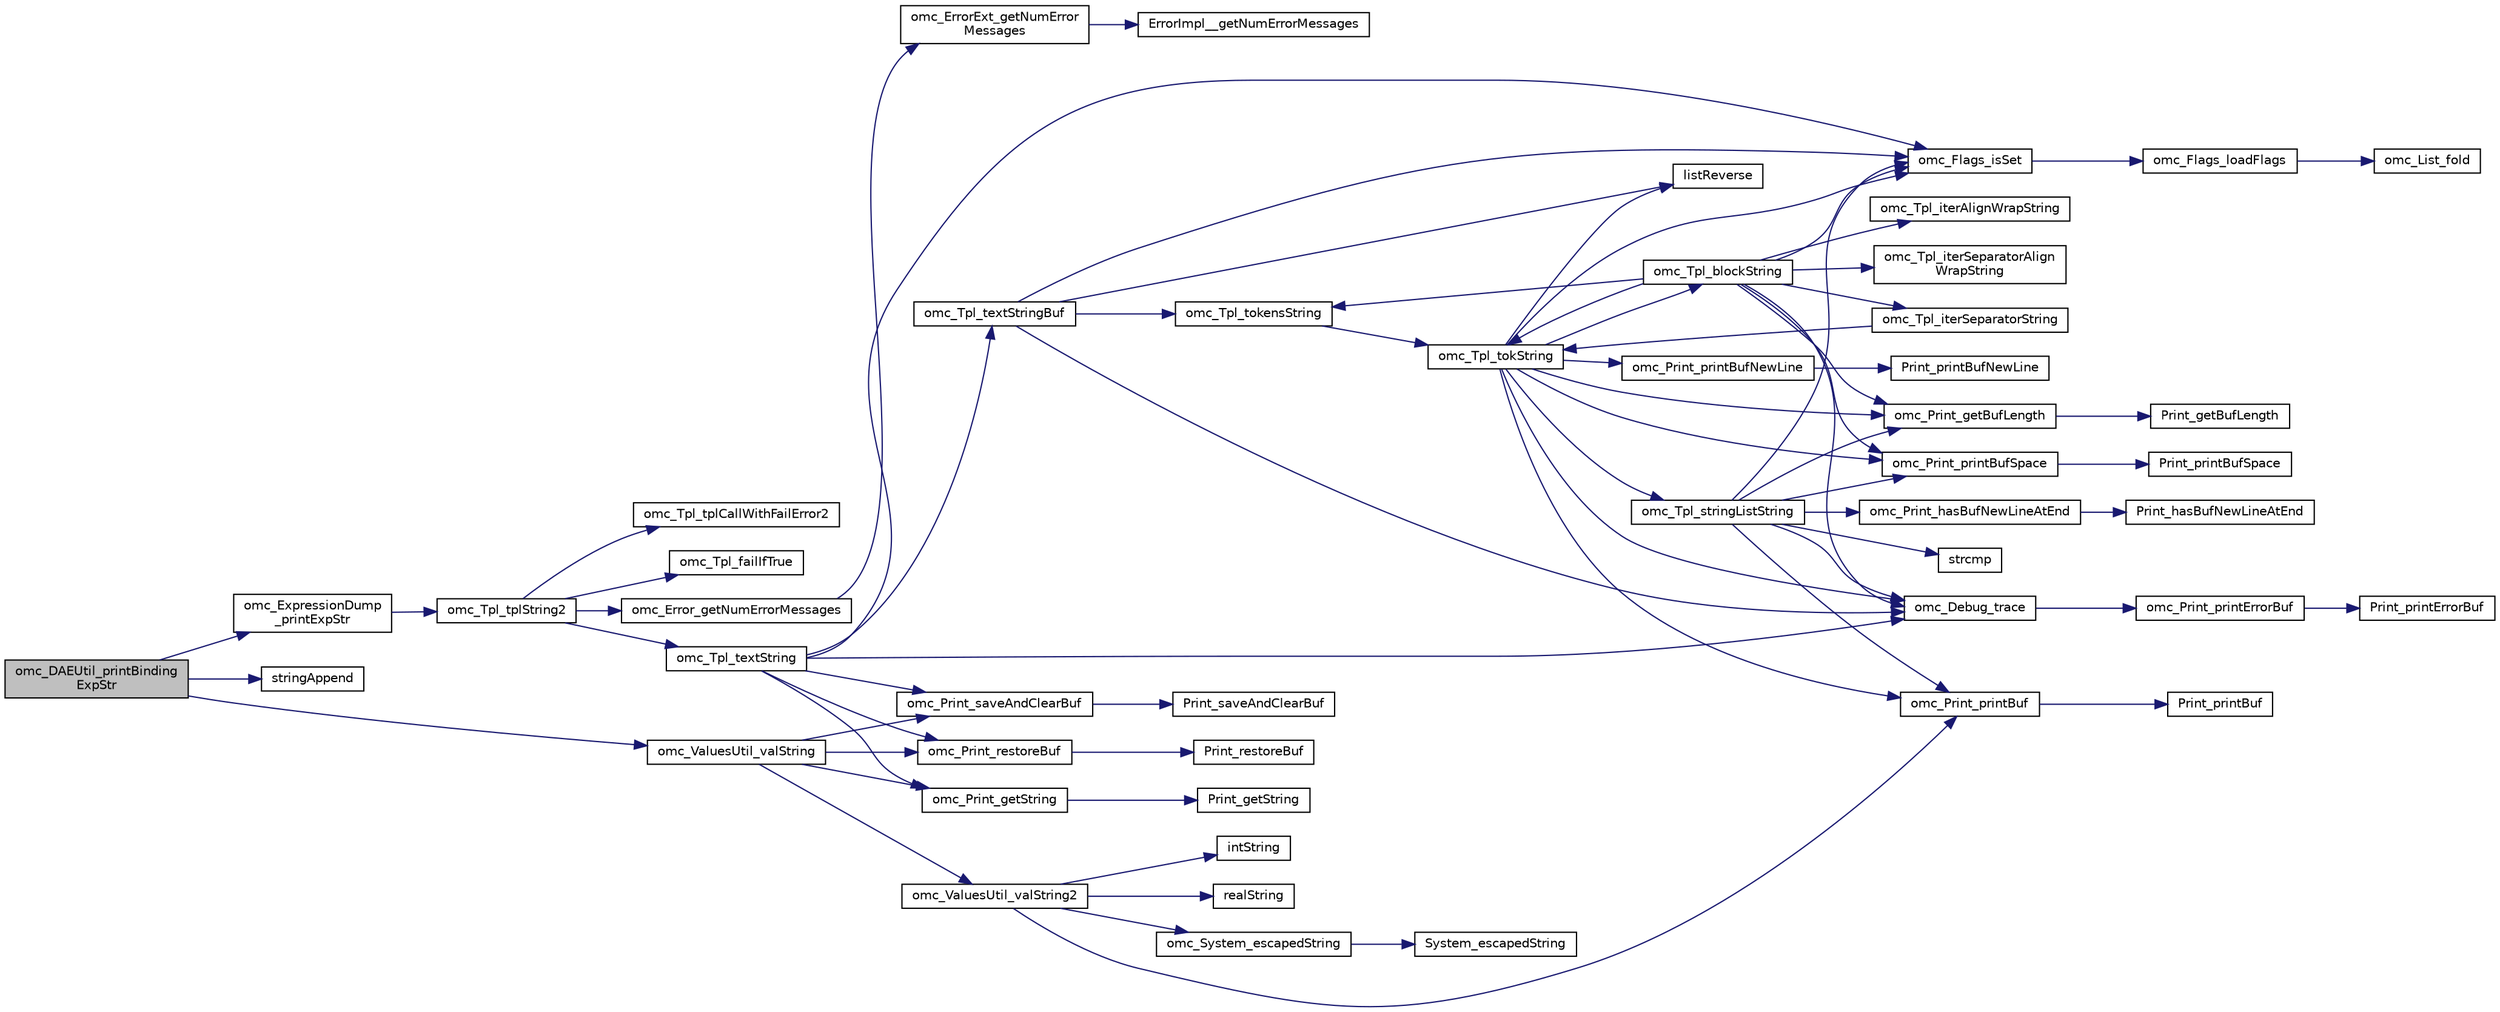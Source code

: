 digraph "omc_DAEUtil_printBindingExpStr"
{
  edge [fontname="Helvetica",fontsize="10",labelfontname="Helvetica",labelfontsize="10"];
  node [fontname="Helvetica",fontsize="10",shape=record];
  rankdir="LR";
  Node2935 [label="omc_DAEUtil_printBinding\lExpStr",height=0.2,width=0.4,color="black", fillcolor="grey75", style="filled", fontcolor="black"];
  Node2935 -> Node2936 [color="midnightblue",fontsize="10",style="solid",fontname="Helvetica"];
  Node2936 [label="omc_ExpressionDump\l_printExpStr",height=0.2,width=0.4,color="black", fillcolor="white", style="filled",URL="$d8/d16/_expression_dump_8c.html#ab1b14f2e6c847006a4235d1905bb2637"];
  Node2936 -> Node2937 [color="midnightblue",fontsize="10",style="solid",fontname="Helvetica"];
  Node2937 [label="omc_Tpl_tplString2",height=0.2,width=0.4,color="black", fillcolor="white", style="filled",URL="$d7/d52/_tpl_8c.html#a19e668217f7d6c0b176843e40633cae2"];
  Node2937 -> Node2938 [color="midnightblue",fontsize="10",style="solid",fontname="Helvetica"];
  Node2938 [label="omc_Error_getNumErrorMessages",height=0.2,width=0.4,color="black", fillcolor="white", style="filled",URL="$db/da1/_compiler_2boot_2build_2error_8c.html#a6f9ff3d03e91883492e13af7fbc088ff"];
  Node2938 -> Node2939 [color="midnightblue",fontsize="10",style="solid",fontname="Helvetica"];
  Node2939 [label="omc_ErrorExt_getNumError\lMessages",height=0.2,width=0.4,color="black", fillcolor="white", style="filled",URL="$d4/dce/_error_ext_8c.html#a0195f83af0487b3e7bf35deb4225e582"];
  Node2939 -> Node2940 [color="midnightblue",fontsize="10",style="solid",fontname="Helvetica"];
  Node2940 [label="ErrorImpl__getNumErrorMessages",height=0.2,width=0.4,color="black", fillcolor="white", style="filled",URL="$d1/d40/boot_2build_2_error_ext_8h.html#a1206137921767ad0e49abe96adf7b5e3"];
  Node2937 -> Node2941 [color="midnightblue",fontsize="10",style="solid",fontname="Helvetica"];
  Node2941 [label="omc_Tpl_tplCallWithFailError2",height=0.2,width=0.4,color="black", fillcolor="white", style="filled",URL="$d7/d52/_tpl_8c.html#af79df210cda1bb788fce4ef64cb58a0f"];
  Node2937 -> Node2942 [color="midnightblue",fontsize="10",style="solid",fontname="Helvetica"];
  Node2942 [label="omc_Tpl_failIfTrue",height=0.2,width=0.4,color="black", fillcolor="white", style="filled",URL="$d7/d52/_tpl_8c.html#a4c5af303d93cb4cea7b309b336519c31"];
  Node2937 -> Node2943 [color="midnightblue",fontsize="10",style="solid",fontname="Helvetica"];
  Node2943 [label="omc_Tpl_textString",height=0.2,width=0.4,color="black", fillcolor="white", style="filled",URL="$d7/d52/_tpl_8c.html#a3df7e553e36d815ca12207c1b633f741"];
  Node2943 -> Node2944 [color="midnightblue",fontsize="10",style="solid",fontname="Helvetica"];
  Node2944 [label="omc_Print_saveAndClearBuf",height=0.2,width=0.4,color="black", fillcolor="white", style="filled",URL="$dc/d4a/_print_8c.html#a9be4a7e0fd8ef4d0e9a96b6a7d30129b"];
  Node2944 -> Node2945 [color="midnightblue",fontsize="10",style="solid",fontname="Helvetica"];
  Node2945 [label="Print_saveAndClearBuf",height=0.2,width=0.4,color="black", fillcolor="white", style="filled",URL="$db/def/_print_8h.html#afbd06f69772f11802874118538c5e3cb"];
  Node2943 -> Node2946 [color="midnightblue",fontsize="10",style="solid",fontname="Helvetica"];
  Node2946 [label="omc_Tpl_textStringBuf",height=0.2,width=0.4,color="black", fillcolor="white", style="filled",URL="$d7/d52/_tpl_8c.html#a569b285dc7a7a3d881d4a69ee8857b85"];
  Node2946 -> Node2947 [color="midnightblue",fontsize="10",style="solid",fontname="Helvetica"];
  Node2947 [label="omc_Tpl_tokensString",height=0.2,width=0.4,color="black", fillcolor="white", style="filled",URL="$d7/d52/_tpl_8c.html#a2085a822c35dc488683fbb303c0d6546"];
  Node2947 -> Node2948 [color="midnightblue",fontsize="10",style="solid",fontname="Helvetica"];
  Node2948 [label="omc_Tpl_tokString",height=0.2,width=0.4,color="black", fillcolor="white", style="filled",URL="$d7/d52/_tpl_8c.html#aaad1c380626ef433bd8e0102f48743cf"];
  Node2948 -> Node2949 [color="midnightblue",fontsize="10",style="solid",fontname="Helvetica"];
  Node2949 [label="omc_Print_printBufNewLine",height=0.2,width=0.4,color="black", fillcolor="white", style="filled",URL="$dc/d4a/_print_8c.html#a56936142cb06c2610c5c55a0f0672826"];
  Node2949 -> Node2950 [color="midnightblue",fontsize="10",style="solid",fontname="Helvetica"];
  Node2950 [label="Print_printBufNewLine",height=0.2,width=0.4,color="black", fillcolor="white", style="filled",URL="$db/def/_print_8h.html#a3b18f8c254923287e4e0dc39d5c39a3a"];
  Node2948 -> Node2951 [color="midnightblue",fontsize="10",style="solid",fontname="Helvetica"];
  Node2951 [label="omc_Print_getBufLength",height=0.2,width=0.4,color="black", fillcolor="white", style="filled",URL="$dc/d4a/_print_8c.html#a65cb82b6b1bc6acf3a656ef9978109b2"];
  Node2951 -> Node2952 [color="midnightblue",fontsize="10",style="solid",fontname="Helvetica"];
  Node2952 [label="Print_getBufLength",height=0.2,width=0.4,color="black", fillcolor="white", style="filled",URL="$db/def/_print_8h.html#a512282b99288e8ec6b431e7dee78c76f"];
  Node2948 -> Node2953 [color="midnightblue",fontsize="10",style="solid",fontname="Helvetica"];
  Node2953 [label="omc_Print_printBufSpace",height=0.2,width=0.4,color="black", fillcolor="white", style="filled",URL="$dc/d4a/_print_8c.html#a02aa663c225bece7c208406683415d6f"];
  Node2953 -> Node2954 [color="midnightblue",fontsize="10",style="solid",fontname="Helvetica"];
  Node2954 [label="Print_printBufSpace",height=0.2,width=0.4,color="black", fillcolor="white", style="filled",URL="$db/def/_print_8h.html#a494a05754b95d4ded8cf421fe8799495"];
  Node2948 -> Node2955 [color="midnightblue",fontsize="10",style="solid",fontname="Helvetica"];
  Node2955 [label="omc_Print_printBuf",height=0.2,width=0.4,color="black", fillcolor="white", style="filled",URL="$dc/d4a/_print_8c.html#a0814578dcc1618c6b57729067765170b"];
  Node2955 -> Node2956 [color="midnightblue",fontsize="10",style="solid",fontname="Helvetica"];
  Node2956 [label="Print_printBuf",height=0.2,width=0.4,color="black", fillcolor="white", style="filled",URL="$db/def/_print_8h.html#a4e09b57c2e6549226f6669ca20a3cf07"];
  Node2948 -> Node2957 [color="midnightblue",fontsize="10",style="solid",fontname="Helvetica"];
  Node2957 [label="omc_Tpl_stringListString",height=0.2,width=0.4,color="black", fillcolor="white", style="filled",URL="$d7/d52/_tpl_8c.html#aee284774d669dd515363b1fac8b7086c"];
  Node2957 -> Node2958 [color="midnightblue",fontsize="10",style="solid",fontname="Helvetica"];
  Node2958 [label="strcmp",height=0.2,width=0.4,color="black", fillcolor="white", style="filled",URL="$db/d13/_c_vode_get_8m.html#ab022bbe018438998408fda94a327a547"];
  Node2957 -> Node2951 [color="midnightblue",fontsize="10",style="solid",fontname="Helvetica"];
  Node2957 -> Node2953 [color="midnightblue",fontsize="10",style="solid",fontname="Helvetica"];
  Node2957 -> Node2955 [color="midnightblue",fontsize="10",style="solid",fontname="Helvetica"];
  Node2957 -> Node2959 [color="midnightblue",fontsize="10",style="solid",fontname="Helvetica"];
  Node2959 [label="omc_Print_hasBufNewLineAtEnd",height=0.2,width=0.4,color="black", fillcolor="white", style="filled",URL="$dc/d4a/_print_8c.html#a688e4a253785b1cd5b77e1a52c1a6dca"];
  Node2959 -> Node2960 [color="midnightblue",fontsize="10",style="solid",fontname="Helvetica"];
  Node2960 [label="Print_hasBufNewLineAtEnd",height=0.2,width=0.4,color="black", fillcolor="white", style="filled",URL="$db/def/_print_8h.html#a6941baa09472d7bbc87bec9ba099d164"];
  Node2957 -> Node2961 [color="midnightblue",fontsize="10",style="solid",fontname="Helvetica"];
  Node2961 [label="omc_Flags_isSet",height=0.2,width=0.4,color="black", fillcolor="white", style="filled",URL="$d3/db3/_flags_8c.html#a34e6591659b1578969141a635ff24042"];
  Node2961 -> Node2962 [color="midnightblue",fontsize="10",style="solid",fontname="Helvetica"];
  Node2962 [label="omc_Flags_loadFlags",height=0.2,width=0.4,color="black", fillcolor="white", style="filled",URL="$d3/db3/_flags_8c.html#a760d66f53b65ac257876ca0f6308f09f"];
  Node2962 -> Node2963 [color="midnightblue",fontsize="10",style="solid",fontname="Helvetica"];
  Node2963 [label="omc_List_fold",height=0.2,width=0.4,color="black", fillcolor="white", style="filled",URL="$da/d72/_compiler_2boot_2build_2list_8c.html#a3ec1ee3a5ff53be9af368e290be09182"];
  Node2957 -> Node2964 [color="midnightblue",fontsize="10",style="solid",fontname="Helvetica"];
  Node2964 [label="omc_Debug_trace",height=0.2,width=0.4,color="black", fillcolor="white", style="filled",URL="$d6/d1d/_compiler_2boot_2build_2debug_8c.html#a465f6e24432a8b1db4c7576ea09e7259"];
  Node2964 -> Node2965 [color="midnightblue",fontsize="10",style="solid",fontname="Helvetica"];
  Node2965 [label="omc_Print_printErrorBuf",height=0.2,width=0.4,color="black", fillcolor="white", style="filled",URL="$dc/d4a/_print_8c.html#a136f27763cbad8fdab9e975d877aff4b"];
  Node2965 -> Node2966 [color="midnightblue",fontsize="10",style="solid",fontname="Helvetica"];
  Node2966 [label="Print_printErrorBuf",height=0.2,width=0.4,color="black", fillcolor="white", style="filled",URL="$db/def/_print_8h.html#ac4ef051f731ad4fd851c45be8d215b4c"];
  Node2948 -> Node2967 [color="midnightblue",fontsize="10",style="solid",fontname="Helvetica"];
  Node2967 [label="omc_Tpl_blockString",height=0.2,width=0.4,color="black", fillcolor="white", style="filled",URL="$d7/d52/_tpl_8c.html#a5439b4832f78013add9b4aa8389f2bdc"];
  Node2967 -> Node2947 [color="midnightblue",fontsize="10",style="solid",fontname="Helvetica"];
  Node2967 -> Node2953 [color="midnightblue",fontsize="10",style="solid",fontname="Helvetica"];
  Node2967 -> Node2951 [color="midnightblue",fontsize="10",style="solid",fontname="Helvetica"];
  Node2967 -> Node2948 [color="midnightblue",fontsize="10",style="solid",fontname="Helvetica"];
  Node2967 -> Node2968 [color="midnightblue",fontsize="10",style="solid",fontname="Helvetica"];
  Node2968 [label="omc_Tpl_iterSeparatorString",height=0.2,width=0.4,color="black", fillcolor="white", style="filled",URL="$d7/d52/_tpl_8c.html#aac82332fb79d7c0b20e59be6a4161452"];
  Node2968 -> Node2948 [color="midnightblue",fontsize="10",style="solid",fontname="Helvetica"];
  Node2967 -> Node2969 [color="midnightblue",fontsize="10",style="solid",fontname="Helvetica"];
  Node2969 [label="omc_Tpl_iterSeparatorAlign\lWrapString",height=0.2,width=0.4,color="black", fillcolor="white", style="filled",URL="$d7/d52/_tpl_8c.html#abf190d9e11ccd80e0749d132287e5052"];
  Node2967 -> Node2970 [color="midnightblue",fontsize="10",style="solid",fontname="Helvetica"];
  Node2970 [label="omc_Tpl_iterAlignWrapString",height=0.2,width=0.4,color="black", fillcolor="white", style="filled",URL="$d7/d52/_tpl_8c.html#a6b1e4c1278b1da42e896a4ea81cc6fd3"];
  Node2967 -> Node2961 [color="midnightblue",fontsize="10",style="solid",fontname="Helvetica"];
  Node2967 -> Node2964 [color="midnightblue",fontsize="10",style="solid",fontname="Helvetica"];
  Node2948 -> Node2971 [color="midnightblue",fontsize="10",style="solid",fontname="Helvetica"];
  Node2971 [label="listReverse",height=0.2,width=0.4,color="black", fillcolor="white", style="filled",URL="$d2/d57/build_2include_2omc_2c_2meta_2meta__modelica__builtin_8h.html#a81001ba45c298ade27540edd2589777c"];
  Node2948 -> Node2961 [color="midnightblue",fontsize="10",style="solid",fontname="Helvetica"];
  Node2948 -> Node2964 [color="midnightblue",fontsize="10",style="solid",fontname="Helvetica"];
  Node2946 -> Node2971 [color="midnightblue",fontsize="10",style="solid",fontname="Helvetica"];
  Node2946 -> Node2961 [color="midnightblue",fontsize="10",style="solid",fontname="Helvetica"];
  Node2946 -> Node2964 [color="midnightblue",fontsize="10",style="solid",fontname="Helvetica"];
  Node2943 -> Node2972 [color="midnightblue",fontsize="10",style="solid",fontname="Helvetica"];
  Node2972 [label="omc_Print_getString",height=0.2,width=0.4,color="black", fillcolor="white", style="filled",URL="$dc/d4a/_print_8c.html#a24f4e5ba012abc81ac68e0c3bfb3dfcb"];
  Node2972 -> Node2973 [color="midnightblue",fontsize="10",style="solid",fontname="Helvetica"];
  Node2973 [label="Print_getString",height=0.2,width=0.4,color="black", fillcolor="white", style="filled",URL="$db/def/_print_8h.html#adc535a7680da761472c50a3613eba8d7"];
  Node2943 -> Node2974 [color="midnightblue",fontsize="10",style="solid",fontname="Helvetica"];
  Node2974 [label="omc_Print_restoreBuf",height=0.2,width=0.4,color="black", fillcolor="white", style="filled",URL="$dc/d4a/_print_8c.html#ab5cdbbbaeeac69f9d76f10b1354c7ba2"];
  Node2974 -> Node2975 [color="midnightblue",fontsize="10",style="solid",fontname="Helvetica"];
  Node2975 [label="Print_restoreBuf",height=0.2,width=0.4,color="black", fillcolor="white", style="filled",URL="$db/def/_print_8h.html#a30efd8fc4a8cb13b594cb63bcac9407c"];
  Node2943 -> Node2961 [color="midnightblue",fontsize="10",style="solid",fontname="Helvetica"];
  Node2943 -> Node2964 [color="midnightblue",fontsize="10",style="solid",fontname="Helvetica"];
  Node2935 -> Node2976 [color="midnightblue",fontsize="10",style="solid",fontname="Helvetica"];
  Node2976 [label="stringAppend",height=0.2,width=0.4,color="black", fillcolor="white", style="filled",URL="$d7/deb/build_2include_2omc_2c_2util_2modelica__string_8c.html#a751007abc59e9ca7978f2af10a0c814f"];
  Node2935 -> Node2977 [color="midnightblue",fontsize="10",style="solid",fontname="Helvetica"];
  Node2977 [label="omc_ValuesUtil_valString",height=0.2,width=0.4,color="black", fillcolor="white", style="filled",URL="$da/d15/_values_util_8c.html#a5e7ddb83424cfc064dd1bc7f841056d2"];
  Node2977 -> Node2944 [color="midnightblue",fontsize="10",style="solid",fontname="Helvetica"];
  Node2977 -> Node2978 [color="midnightblue",fontsize="10",style="solid",fontname="Helvetica"];
  Node2978 [label="omc_ValuesUtil_valString2",height=0.2,width=0.4,color="black", fillcolor="white", style="filled",URL="$da/d15/_values_util_8c.html#aa3645bd6a2aeb84e3b4fff84db40487a"];
  Node2978 -> Node2979 [color="midnightblue",fontsize="10",style="solid",fontname="Helvetica"];
  Node2979 [label="intString",height=0.2,width=0.4,color="black", fillcolor="white", style="filled",URL="$d2/d57/build_2include_2omc_2c_2meta_2meta__modelica__builtin_8h.html#a751bf2360cb3df6de97811998890b7ea"];
  Node2978 -> Node2955 [color="midnightblue",fontsize="10",style="solid",fontname="Helvetica"];
  Node2978 -> Node2980 [color="midnightblue",fontsize="10",style="solid",fontname="Helvetica"];
  Node2980 [label="realString",height=0.2,width=0.4,color="black", fillcolor="white", style="filled",URL="$d2/d57/build_2include_2omc_2c_2meta_2meta__modelica__builtin_8h.html#a87fa8e77dec9dc00c51dc3bada543d0d"];
  Node2978 -> Node2981 [color="midnightblue",fontsize="10",style="solid",fontname="Helvetica"];
  Node2981 [label="omc_System_escapedString",height=0.2,width=0.4,color="black", fillcolor="white", style="filled",URL="$d1/d95/_system_8c.html#a170d374b1efa7c49852464d3033532fe"];
  Node2981 -> Node2982 [color="midnightblue",fontsize="10",style="solid",fontname="Helvetica"];
  Node2982 [label="System_escapedString",height=0.2,width=0.4,color="black", fillcolor="white", style="filled",URL="$d8/d28/_compiler_2boot_2build_2system_8h.html#aae4f4ade8d6d1432e5d84736552cb4e6"];
  Node2977 -> Node2972 [color="midnightblue",fontsize="10",style="solid",fontname="Helvetica"];
  Node2977 -> Node2974 [color="midnightblue",fontsize="10",style="solid",fontname="Helvetica"];
}
